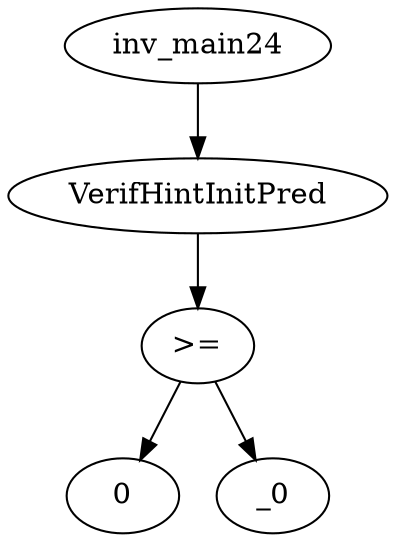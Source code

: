 digraph dag {
0 [label="inv_main24"];
1 [label="VerifHintInitPred"];
2 [label=">="];
3 [label="0"];
4 [label="_0"];
0->1
1->2
2->4
2 -> 3
}
